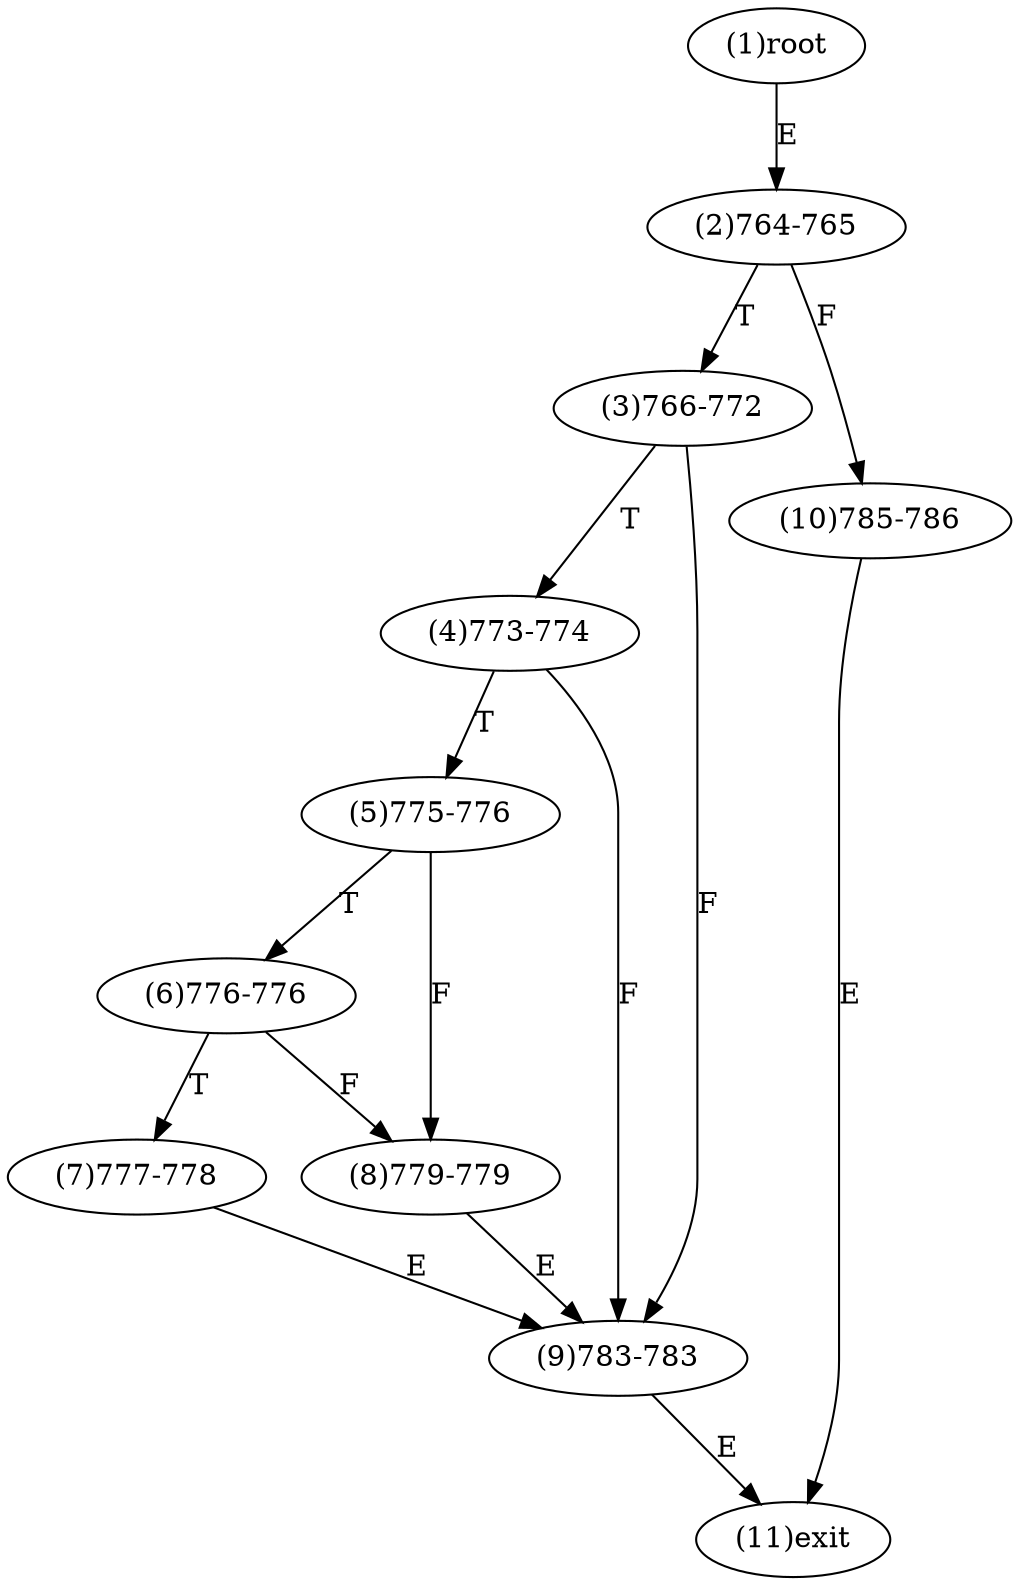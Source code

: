 digraph "" { 
1[ label="(1)root"];
2[ label="(2)764-765"];
3[ label="(3)766-772"];
4[ label="(4)773-774"];
5[ label="(5)775-776"];
6[ label="(6)776-776"];
7[ label="(7)777-778"];
8[ label="(8)779-779"];
9[ label="(9)783-783"];
10[ label="(10)785-786"];
11[ label="(11)exit"];
1->2[ label="E"];
2->10[ label="F"];
2->3[ label="T"];
3->9[ label="F"];
3->4[ label="T"];
4->9[ label="F"];
4->5[ label="T"];
5->8[ label="F"];
5->6[ label="T"];
6->8[ label="F"];
6->7[ label="T"];
7->9[ label="E"];
8->9[ label="E"];
9->11[ label="E"];
10->11[ label="E"];
}